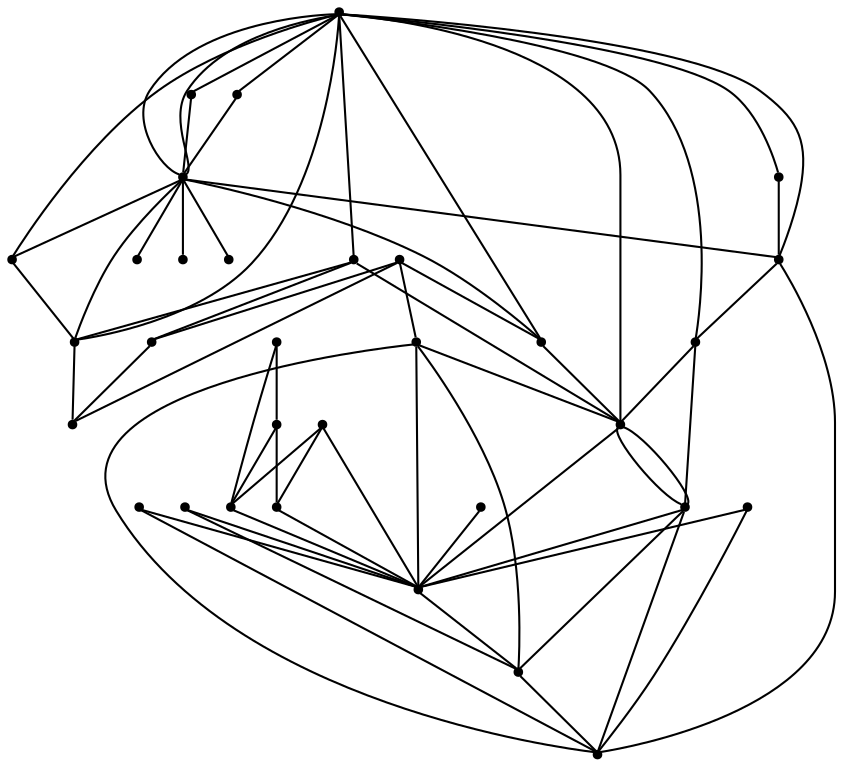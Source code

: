 graph {
  node [shape=point,comment="{\"directed\":false,\"doi\":\"10.1007/978-3-662-45803-7_8\",\"figure\":\"5 (3)\"}"]

  v0 [pos="1403.9964440625142,681.014652543685"]
  v1 [pos="1425.7746113877622,736.5312943643373"]
  v2 [pos="1369.9343606724635,723.9748735098117"]
  v3 [pos="1411.4477236295795,715.7392705533956"]
  v4 [pos="1406.1938952100056,753.2370044388388"]
  v5 [pos="1373.4327985900024,656.287360739388"]
  v6 [pos="1400.3146413234144,776.7315352500345"]
  v7 [pos="1350.0075290785753,599.3198655566438"]
  v8 [pos="1369.1213711894986,785.5873194960732"]
  v9 [pos="1309.3991561359917,682.4093368633914"]
  v10 [pos="1292.6245197951962,660.6467590726128"]
  v11 [pos="1299.1876061252767,756.9712279718779"]
  v12 [pos="1346.1755733280654,719.1556587293805"]
  v13 [pos="1264.7376698718551,710.9564098020961"]
  v14 [pos="1281.1828603257518,727.0158260253676"]
  v15 [pos="1327.0993967183097,649.9704426538108"]
  v16 [pos="1317.3215089642772,775.2974753502186"]
  v17 [pos="1242.0463686399305,720.7449627378504"]
  v18 [pos="1316.7252233613387,590.1795784317047"]
  v19 [pos="1213.9594843657958,752.3500361007852"]
  v20 [pos="1204.7945517439348,697.9496188228943"]
  v21 [pos="1174.3517921704397,711.118873827297"]
  v22 [pos="1193.623931184917,729.7454951786209"]
  v23 [pos="1169.7317876066566,790.6065291454283"]
  v24 [pos="1148.7041308418293,774.0634103193269"]
  v25 [pos="1130.7286521546978,745.1326322122542"]
  v26 [pos="1128.414387054262,637.6191374019712"]
  v27 [pos="1102.166368176641,684.4791947005144"]
  v28 [pos="1092.6386506094157,721.5619901222202"]
  v29 [pos="1064.735226593078,707.7579867719024"]
  v30 [pos="1070.1641805058325,680.5124389653918"]
  v31 [pos="1004.8253202753085,685.5295494319622"]

  v31 -- v29 [id="-2",pos="1004.8253202753085,685.5295494319622 1024.1383378109008,692.6925017912952 1045.416164762535,700.5882915830193 1064.735226593078,707.7579867719024"]
  v31 -- v30 [id="-3",pos="1004.8253202753085,685.5295494319622 1025.672761614365,683.9296858979702 1049.431548958763,682.103714933447 1070.1641805058325,680.5124389653918"]
  v30 -- v29 [id="-4",pos="1070.1641805058325,680.5124389653918 1067.8197575548,692.2755277563728 1067.0275731712973,696.2525885706195 1064.735226593078,707.7579867719024"]
  v29 -- v21 [id="-5",pos="1064.735226593078,707.7579867719024 1093.2882532562362,708.630069995666 1145.6009261899171,710.2351178750197 1174.3517921704397,711.118873827297"]
  v30 -- v27 [id="-6",pos="1070.1641805058325,680.5124389653918 1083.863085701788,684.533103265497 1091.749211891944,686.8498013841764 1102.166368176641,684.4791947005144"]
  v27 -- v21 [id="-7",pos="1102.166368176641,684.4791947005144 1123.195573685418,696.0884894746152 1152.2851013441687,704.6359246583337 1174.3517921704397,711.118873827297"]
  v28 -- v29 [id="-9",pos="1092.6386506094157,721.5619901222202 1081.0168075262793,715.8087026142831 1076.1299632464566,713.3908257161286 1064.735226593078,707.7579867719024"]
  v28 -- v27 [id="-10",pos="1092.6386506094157,721.5619901222202 1096.3070922754664,707.2959439187126 1098.5045434229578,698.7289881403422 1102.166368176641,684.4791947005144"]
  v28 -- v21 [id="-11",pos="1092.6386506094157,721.5619901222202 1116.8176118891322,718.4768275449907 1150.4751728865792,714.1745206223444 1174.3517921704397,711.118873827297"]
  v26 -- v21 [id="-13",pos="1128.414387054262,637.6191374019712 1141.5772072290727,658.6787434063381 1161.0912452898979,689.8993164559106 1174.3517921704397,711.118873827297"]
  v25 -- v21 [id="-14",pos="1130.7286521546978,745.1326322122542 1145.5551167966055,733.572114559978 1159.4400711576466,722.7456111546844 1174.3517921704397,711.118873827297"]
  v25 -- v22 [id="-15",pos="1130.7286521546978,745.1326322122542 1151.0715857378325,740.154897325793 1173.5919924830418,734.6478503196385 1193.623931184917,729.7454951786209"]
  v24 -- v21 [id="-16",pos="1148.7041308418293,774.0634103193269 1156.7714195006201,754.2663673424414 1166.2449292857602,731.020844137608 1174.3517921704397,711.118873827297"]
  v24 -- v19 [id="-17",pos="1148.7041308418293,774.0634103193269 1169.301306557843,767.2106281193047 1193.5897013882482,759.1313824745346 1213.9594843657958,752.3500361007852"]
  v23 -- v21 [id="-18",pos="1169.7317876066566,790.6065291454283 1171.0943625610453,767.1648277676427 1172.9832365452576,734.6895159173309 1174.3517921704397,711.118873827297"]
  v23 -- v19 [id="-19",pos="1169.7317876066566,790.6065291454283 1184.4789765484725,777.8496045291824 1199.2312554228783,765.0887359937656 1213.9594843657958,752.3500361007852"]
  v21 -- v22 [id="-20",pos="1174.3517921704397,711.118873827297 1183.6389866496368,720.7868909830923 1188.2257425139478,725.5610821970322 1193.623931184917,729.7454951786209"]
  v22 -- v19 [id="-21",pos="1193.623931184917,729.7454951786209 1198.4076975797411,736.1601198894047 1204.0386102413481,742.0223151569344 1213.9594843657958,752.3500361007852"]
  v20 -- v21 [id="-23",pos="1204.7945517439348,697.9496188228943 1192.4597363532303,703.2812886491433 1186.5554145486324,705.8368210486818 1174.3517921704397,711.118873827297"]
  v22 -- v17 [id="-25",pos="1193.623931184917,729.7454951786209 1211.3178169711105,725.0707681753759 1227.5318503621559,720.7860107708157 1242.0463686399305,720.7449627378504"]
  v17 -- v13 [id="-26",pos="1242.0463686399305,720.7449627378504 1247.0690995060825,715.624094586554 1252.5165693622398,714.1849902344426 1264.7376698718551,710.9564098020961"]
  v20 -- v22 [id="-27",pos="1204.7945517439348,697.9496188228943 1200.2694744229584,710.8310313394214 1198.1012903878604,717.0009748242834 1193.623931184917,729.7454951786209"]
  v20 -- v19 [id="-28",pos="1204.7945517439348,697.9496188228943 1207.9207883408176,716.4965348400065 1210.8604789082706,733.9515577511775 1213.9594843657958,752.3500361007852"]
  v20 -- v13 [id="-29",pos="1204.7945517439348,697.9496188228943 1224.3201694014026,702.1891410968041 1245.1185247030428,706.6957048655428 1264.7376698718551,710.9564098020961"]
  v17 -- v21 [id="-30",pos="1242.0463686399305,720.7449627378504 1220.6841760556144,717.7055369006833 1195.4868465129196,714.1245219051134 1174.3517921704397,711.118873827297"]
  v17 -- v19 [id="-32",pos="1242.0463686399305,720.7449627378504 1231.4253335523365,732.6966917272392 1224.3201694014026,740.6925425650248 1213.9594843657958,752.3500361007852"]
  v13 -- v21 [id="-37",pos="1264.7376698718551,710.9564098020961 1239.1808638399793,711.0019557073599 1199.8775496135154,711.0728190292369 1174.3517921704397,711.118873827297"]
  v13 -- v17 [id="-38",pos="1264.7376698718551,710.9564098020961 1255.058991144301,718.8446975490939 1250.8492470286799,722.2767333364891 1242.0463686399305,720.7449627378504"]
  v14 -- v17 [id="-40",pos="1281.1828603257518,727.0158260253676 1265.7343037113415,724.7155792007944 1254.4189537478517,723.0316983670867 1242.0463686399305,720.7449627378504"]
  v14 -- v13 [id="-42",pos="1281.1828603257518,727.0158260253676 1273.7725547160373,719.7774303089915 1272.1964570894909,718.2391109975451 1264.7376698718551,710.9564098020961"]
  v10 -- v20 [id="-43",pos="1292.6245197951962,660.6467590726128 1269.1977890690423,670.6437221571573 1231.7861678028848,686.6086451629046 1204.7945517439348,697.9496188228943"]
  v11 -- v19 [id="-45",pos="1299.1876061252767,756.9712279718779 1274.368713070661,755.6254291664108 1238.718061719218,753.6911276478871 1213.9594843657958,752.3500361007852"]
  v11 -- v14 [id="-46",pos="1299.1876061252767,756.9712279718779 1292.0024027843626,745.0115793383476 1288.3288711857217,738.9000949134542 1281.1828603257518,727.0158260253676"]
  v10 -- v18 [id="-47",pos="1292.6245197951962,660.6467590726128 1299.928954807035,639.289609811442 1309.4024645921752,611.5959182862388 1316.7252233613387,590.1795784317047"]
  v10 -- v9 [id="-48",pos="1292.6245197951962,660.6467590726128 1299.8330095777103,669.9974097571992 1302.2348215186971,673.1073808582456 1309.3991561359917,682.4093368633914"]
  v10 -- v7 [id="-49",pos="1292.6245197951962,660.6467590726128 1309.335786475244,642.7914283655964 1333.33647286599,617.1362977705473 1350.0075290785753,599.3198655566438"]
  v9 -- v13 [id="-50",pos="1309.3991561359917,682.4093368633914 1294.0829127305947,692.2007841269243 1280.202030315626,701.0720577974488 1264.7376698718551,710.9564098020961"]
  v16 -- v11 [id="-51",pos="1317.3215089642772,775.2974753502186 1309.2069310112997,765.3700415679938 1305.3525276853488,760.6537272752659 1299.1876061252767,756.9712279718779"]
  v15 -- v13 [id="-54",pos="1327.0993967183097,649.9704426538108 1309.2313156088308,667.4461393348291 1282.741397684862,693.3513907392322 1264.7376698718551,710.9564098020961"]
  v18 -- v7 [id="-55",pos="1316.7252233613387,590.1795784317047 1330.0172005756249,593.8323791173448 1336.8095883688927,595.695880925591 1350.0075290785753,599.3198655566438"]
  v15 -- v18 [id="-56",pos="1327.0993967183097,649.9704426538108 1323.6709453738856,630.234816676272 1320.1268253113499,609.8116765310076 1316.7252233613387,590.1795784317047"]
  v15 -- v5 [id="-57",pos="1327.0993967183097,649.9704426538108 1343.8188072905018,652.2506004389818 1356.8156956628727,654.0223743207049 1373.4327985900024,656.287360739388"]
  v12 -- v14 [id="-58",pos="1346.1755733280654,719.1556587293805 1325.5549712087209,719.4678140757524 1301.8346439002507,719.8293702488572 1281.1828603257518,727.0158260253676"]
  v12 -- v11 [id="-62",pos="1346.1755733280654,719.1556587293805 1330.667566712334,731.6380674878525 1314.6185002622672,744.5573289061002 1299.1876061252767,756.9712279718779"]
  v12 -- v9 [id="-63",pos="1346.1755733280654,719.1556587293805 1333.2487987771242,706.2370016213283 1322.170051501359,695.1645757722497 1309.3991561359917,682.4093368633914"]
  v12 -- v16 [id="-66",pos="1346.1755733280654,719.1556587293805 1336.8765209824535,737.253254213209 1326.627432718886,757.197080956011 1317.3215089642772,775.2974753502186"]
  v12 -- v15 [id="-67",pos="1346.1755733280654,719.1556587293805 1340.3290222583662,697.9451660109272 1333.002827784704,671.3812801049853 1327.0993967183097,649.9704426538108"]
  v12 -- v8 [id="-68",pos="1346.1755733280654,719.1556587293805 1353.317130497019,739.8171833438855 1361.994320328427,764.9345414765037 1369.1213711894986,785.5873194960732"]
  v12 -- v5 [id="-69",pos="1346.1755733280654,719.1556587293805 1354.7767959155651,699.3126245660345 1364.9258670037357,675.90870847837 1373.4327985900024,656.287360739388"]
  v12 -- v6 [id="-70",pos="1346.1755733280654,719.1556587293805 1362.390444332257,736.3988232083151 1384.1728108518919,759.5650863601336 1400.3146413234144,776.7315352500345"]
  v12 -- v0 [id="-71",pos="1346.1755733280654,719.1556587293805 1364.1043518836823,707.329212785267 1385.78670122792,693.0258901844345 1403.9964440625142,681.014652543685"]
  v12 -- v2 [id="-72",pos="1346.1755733280654,719.1556587293805 1356.9936073945285,725.2947393599812 1361.4063571105692,727.8001382971812 1369.9343606724635,723.9748735098117"]
  v2 -- v4 [id="-73",pos="1369.9343606724635,723.9748735098117 1377.4862900695105,736.930998686874 1390.8943593854392,744.5465741266052 1406.1938952100056,753.2370044388388"]
  v2 -- v1 [id="-76",pos="1369.9343606724635,723.9748735098117 1386.0625594981284,727.8629857470025 1406.5931729380904,732.3454526928556 1425.7746113877622,736.5312943643373"]
  v12 -- v2 [id="-77",pos="1346.1755733280654,719.1556587293805 1358.5600065794138,718.508380675408 1363.8790888128392,718.2305460239616 1369.9343606724635,723.9748735098117"]
  v2 -- v3 [id="-78",pos="1369.9343606724635,723.9748735098117 1381.3573362122327,717.3169421264283 1394.8363714255424,716.611546389008 1411.4477236295795,715.7392705533956"]
  v12 -- v13 [id="-83",pos="1346.1755733280654,719.1556587293805 1322.6525720597283,718.1196938315968 1288.4793571480968,713.8917150456546 1264.7376698718551,710.9564098020961"]
  v2 -- v11 [id="-84",pos="1369.9343606724635,723.9748735098117 1348.7475162658786,733.855695070685 1320.2852494632189,747.1334714638867 1299.1876061252767,756.9712279718779"]
  v2 -- v9 [id="-85",pos="1369.9343606724635,723.9748735098117 1352.3889666797395,709.6010482570334 1329.9944597163842,691.2578107278631 1309.3991561359917,682.4093368633914"]
  v8 -- v2 [id="-87",pos="1369.1213711894986,785.5873194960732 1369.387320167335,765.5181142905965 1369.6709566609222,744.1444260135478 1369.9343606724635,723.9748735098117"]
  v5 -- v7 [id="-88",pos="1373.4327985900024,656.287360739388 1365.805534603632,637.7303622837502 1357.674621787464,617.9699913939942 1350.0075290785753,599.3198655566438"]
  v2 -- v5 [id="-89",pos="1369.9343606724635,723.9748735098117 1371.0344223535142,702.6811132075729 1372.327010734788,677.6846807256622 1373.4327985900024,656.287360739388"]
  v2 -- v0 [id="-90",pos="1369.9343606724635,723.9748735098117 1381.5086128858818,709.3762976697583 1392.3497875580008,695.7066102118491 1403.9964440625142,681.014652543685"]
  v6 -- v2 [id="-91",pos="1400.3146413234144,776.7315352500345 1390.2898918387586,759.3191639163487 1379.911519287401,741.2972344301618 1369.9343606724635,723.9748735098117"]
  v0 -- v5 [id="-92",pos="1403.9964440625142,681.014652543685 1392.3287915860662,671.5730690775698 1385.0901439529553,665.7200385815688 1373.4327985900024,656.287360739388"]
}